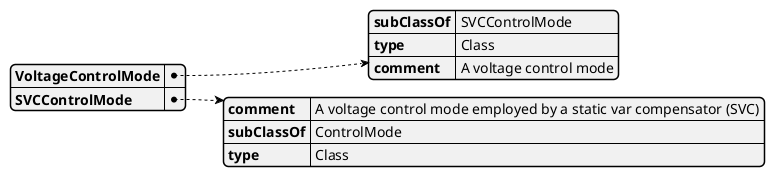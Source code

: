 @startjson
{
  "VoltageControlMode": {
    "subClassOf": "SVCControlMode",
    "type": "Class",
    "comment": "A voltage control mode"
  },
  "SVCControlMode": {
    "comment": "A voltage control mode employed by a static var compensator (SVC)",
    "subClassOf": "ControlMode",
    "type": "Class"
  }
}
@endjson
